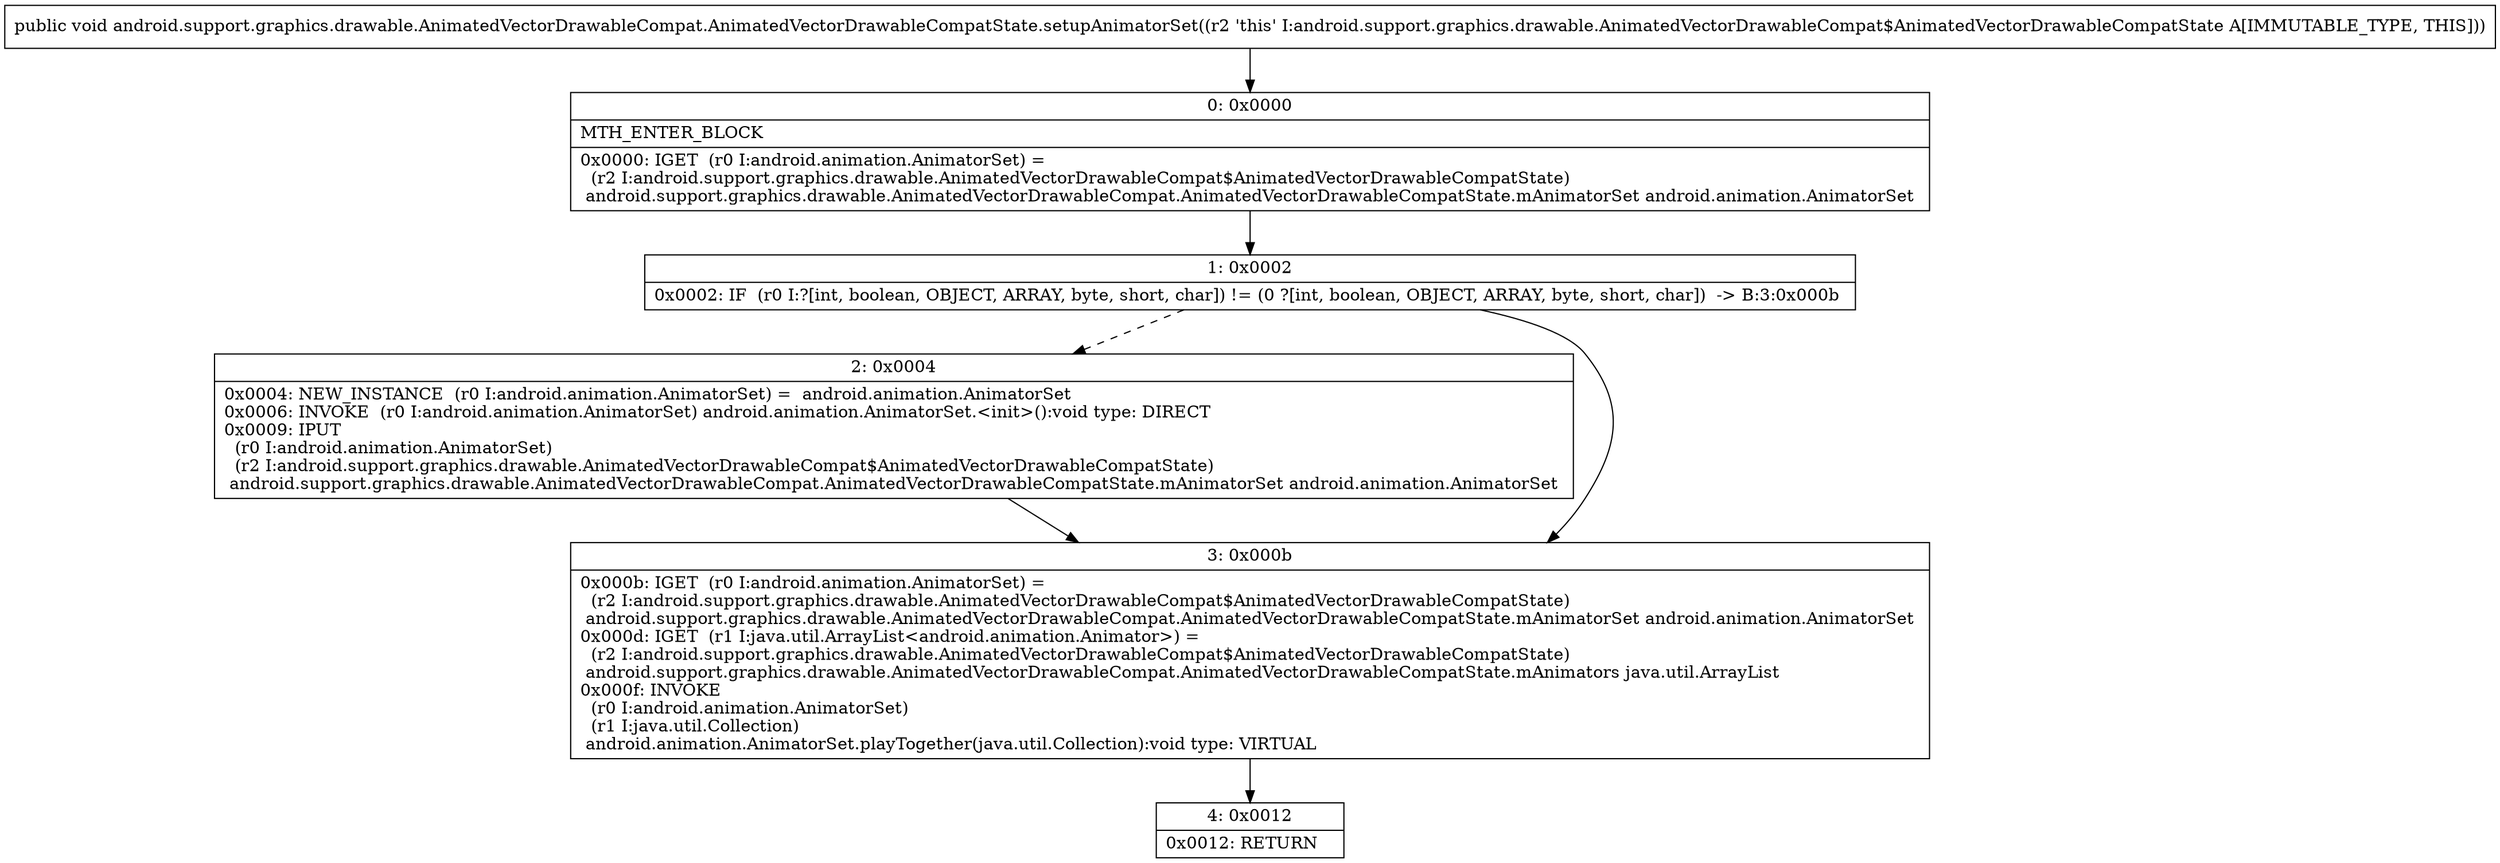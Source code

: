 digraph "CFG forandroid.support.graphics.drawable.AnimatedVectorDrawableCompat.AnimatedVectorDrawableCompatState.setupAnimatorSet()V" {
Node_0 [shape=record,label="{0\:\ 0x0000|MTH_ENTER_BLOCK\l|0x0000: IGET  (r0 I:android.animation.AnimatorSet) = \l  (r2 I:android.support.graphics.drawable.AnimatedVectorDrawableCompat$AnimatedVectorDrawableCompatState)\l android.support.graphics.drawable.AnimatedVectorDrawableCompat.AnimatedVectorDrawableCompatState.mAnimatorSet android.animation.AnimatorSet \l}"];
Node_1 [shape=record,label="{1\:\ 0x0002|0x0002: IF  (r0 I:?[int, boolean, OBJECT, ARRAY, byte, short, char]) != (0 ?[int, boolean, OBJECT, ARRAY, byte, short, char])  \-\> B:3:0x000b \l}"];
Node_2 [shape=record,label="{2\:\ 0x0004|0x0004: NEW_INSTANCE  (r0 I:android.animation.AnimatorSet) =  android.animation.AnimatorSet \l0x0006: INVOKE  (r0 I:android.animation.AnimatorSet) android.animation.AnimatorSet.\<init\>():void type: DIRECT \l0x0009: IPUT  \l  (r0 I:android.animation.AnimatorSet)\l  (r2 I:android.support.graphics.drawable.AnimatedVectorDrawableCompat$AnimatedVectorDrawableCompatState)\l android.support.graphics.drawable.AnimatedVectorDrawableCompat.AnimatedVectorDrawableCompatState.mAnimatorSet android.animation.AnimatorSet \l}"];
Node_3 [shape=record,label="{3\:\ 0x000b|0x000b: IGET  (r0 I:android.animation.AnimatorSet) = \l  (r2 I:android.support.graphics.drawable.AnimatedVectorDrawableCompat$AnimatedVectorDrawableCompatState)\l android.support.graphics.drawable.AnimatedVectorDrawableCompat.AnimatedVectorDrawableCompatState.mAnimatorSet android.animation.AnimatorSet \l0x000d: IGET  (r1 I:java.util.ArrayList\<android.animation.Animator\>) = \l  (r2 I:android.support.graphics.drawable.AnimatedVectorDrawableCompat$AnimatedVectorDrawableCompatState)\l android.support.graphics.drawable.AnimatedVectorDrawableCompat.AnimatedVectorDrawableCompatState.mAnimators java.util.ArrayList \l0x000f: INVOKE  \l  (r0 I:android.animation.AnimatorSet)\l  (r1 I:java.util.Collection)\l android.animation.AnimatorSet.playTogether(java.util.Collection):void type: VIRTUAL \l}"];
Node_4 [shape=record,label="{4\:\ 0x0012|0x0012: RETURN   \l}"];
MethodNode[shape=record,label="{public void android.support.graphics.drawable.AnimatedVectorDrawableCompat.AnimatedVectorDrawableCompatState.setupAnimatorSet((r2 'this' I:android.support.graphics.drawable.AnimatedVectorDrawableCompat$AnimatedVectorDrawableCompatState A[IMMUTABLE_TYPE, THIS])) }"];
MethodNode -> Node_0;
Node_0 -> Node_1;
Node_1 -> Node_2[style=dashed];
Node_1 -> Node_3;
Node_2 -> Node_3;
Node_3 -> Node_4;
}

